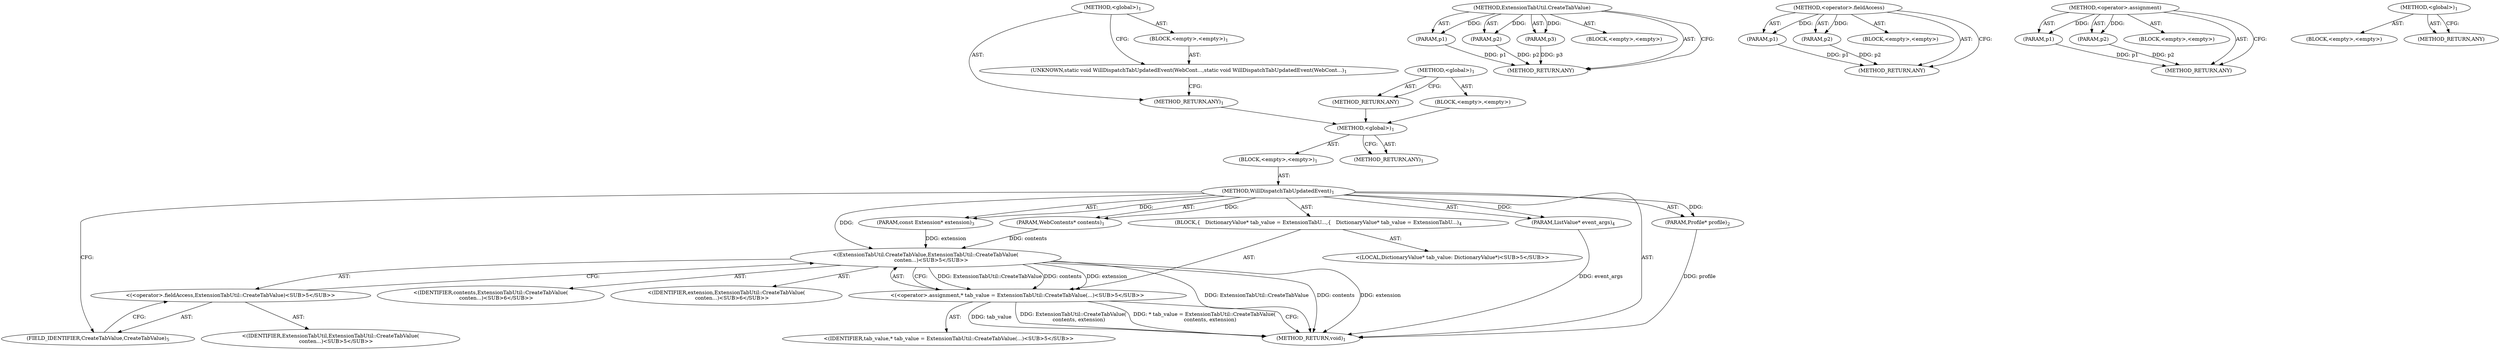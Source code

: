 digraph "&lt;global&gt;" {
vulnerable_6 [label=<(METHOD,&lt;global&gt;)<SUB>1</SUB>>];
vulnerable_7 [label=<(BLOCK,&lt;empty&gt;,&lt;empty&gt;)<SUB>1</SUB>>];
vulnerable_8 [label=<(METHOD,WillDispatchTabUpdatedEvent)<SUB>1</SUB>>];
vulnerable_9 [label=<(PARAM,WebContents* contents)<SUB>1</SUB>>];
vulnerable_10 [label=<(PARAM,Profile* profile)<SUB>2</SUB>>];
vulnerable_11 [label=<(PARAM,const Extension* extension)<SUB>3</SUB>>];
vulnerable_12 [label=<(PARAM,ListValue* event_args)<SUB>4</SUB>>];
vulnerable_13 [label=<(BLOCK,{
   DictionaryValue* tab_value = ExtensionTabU...,{
   DictionaryValue* tab_value = ExtensionTabU...)<SUB>4</SUB>>];
vulnerable_14 [label="<(LOCAL,DictionaryValue* tab_value: DictionaryValue*)<SUB>5</SUB>>"];
vulnerable_15 [label="<(&lt;operator&gt;.assignment,* tab_value = ExtensionTabUtil::CreateTabValue(...)<SUB>5</SUB>>"];
vulnerable_16 [label="<(IDENTIFIER,tab_value,* tab_value = ExtensionTabUtil::CreateTabValue(...)<SUB>5</SUB>>"];
vulnerable_17 [label="<(ExtensionTabUtil.CreateTabValue,ExtensionTabUtil::CreateTabValue(
       conten...)<SUB>5</SUB>>"];
vulnerable_18 [label="<(&lt;operator&gt;.fieldAccess,ExtensionTabUtil::CreateTabValue)<SUB>5</SUB>>"];
vulnerable_19 [label="<(IDENTIFIER,ExtensionTabUtil,ExtensionTabUtil::CreateTabValue(
       conten...)<SUB>5</SUB>>"];
vulnerable_20 [label=<(FIELD_IDENTIFIER,CreateTabValue,CreateTabValue)<SUB>5</SUB>>];
vulnerable_21 [label="<(IDENTIFIER,contents,ExtensionTabUtil::CreateTabValue(
       conten...)<SUB>6</SUB>>"];
vulnerable_22 [label="<(IDENTIFIER,extension,ExtensionTabUtil::CreateTabValue(
       conten...)<SUB>6</SUB>>"];
vulnerable_23 [label=<(METHOD_RETURN,void)<SUB>1</SUB>>];
vulnerable_25 [label=<(METHOD_RETURN,ANY)<SUB>1</SUB>>];
vulnerable_53 [label=<(METHOD,ExtensionTabUtil.CreateTabValue)>];
vulnerable_54 [label=<(PARAM,p1)>];
vulnerable_55 [label=<(PARAM,p2)>];
vulnerable_56 [label=<(PARAM,p3)>];
vulnerable_57 [label=<(BLOCK,&lt;empty&gt;,&lt;empty&gt;)>];
vulnerable_58 [label=<(METHOD_RETURN,ANY)>];
vulnerable_59 [label=<(METHOD,&lt;operator&gt;.fieldAccess)>];
vulnerable_60 [label=<(PARAM,p1)>];
vulnerable_61 [label=<(PARAM,p2)>];
vulnerable_62 [label=<(BLOCK,&lt;empty&gt;,&lt;empty&gt;)>];
vulnerable_63 [label=<(METHOD_RETURN,ANY)>];
vulnerable_48 [label=<(METHOD,&lt;operator&gt;.assignment)>];
vulnerable_49 [label=<(PARAM,p1)>];
vulnerable_50 [label=<(PARAM,p2)>];
vulnerable_51 [label=<(BLOCK,&lt;empty&gt;,&lt;empty&gt;)>];
vulnerable_52 [label=<(METHOD_RETURN,ANY)>];
vulnerable_42 [label=<(METHOD,&lt;global&gt;)<SUB>1</SUB>>];
vulnerable_43 [label=<(BLOCK,&lt;empty&gt;,&lt;empty&gt;)>];
vulnerable_44 [label=<(METHOD_RETURN,ANY)>];
fixed_6 [label=<(METHOD,&lt;global&gt;)<SUB>1</SUB>>];
fixed_7 [label=<(BLOCK,&lt;empty&gt;,&lt;empty&gt;)<SUB>1</SUB>>];
fixed_8 [label=<(UNKNOWN,static void WillDispatchTabUpdatedEvent(WebCont...,static void WillDispatchTabUpdatedEvent(WebCont...)<SUB>1</SUB>>];
fixed_9 [label=<(METHOD_RETURN,ANY)<SUB>1</SUB>>];
fixed_14 [label=<(METHOD,&lt;global&gt;)<SUB>1</SUB>>];
fixed_15 [label=<(BLOCK,&lt;empty&gt;,&lt;empty&gt;)>];
fixed_16 [label=<(METHOD_RETURN,ANY)>];
vulnerable_6 -> vulnerable_7  [key=0, label="AST: "];
vulnerable_6 -> vulnerable_25  [key=0, label="AST: "];
vulnerable_6 -> vulnerable_25  [key=1, label="CFG: "];
vulnerable_7 -> vulnerable_8  [key=0, label="AST: "];
vulnerable_8 -> vulnerable_9  [key=0, label="AST: "];
vulnerable_8 -> vulnerable_9  [key=1, label="DDG: "];
vulnerable_8 -> vulnerable_10  [key=0, label="AST: "];
vulnerable_8 -> vulnerable_10  [key=1, label="DDG: "];
vulnerable_8 -> vulnerable_11  [key=0, label="AST: "];
vulnerable_8 -> vulnerable_11  [key=1, label="DDG: "];
vulnerable_8 -> vulnerable_12  [key=0, label="AST: "];
vulnerable_8 -> vulnerable_12  [key=1, label="DDG: "];
vulnerable_8 -> vulnerable_13  [key=0, label="AST: "];
vulnerable_8 -> vulnerable_23  [key=0, label="AST: "];
vulnerable_8 -> vulnerable_20  [key=0, label="CFG: "];
vulnerable_8 -> vulnerable_17  [key=0, label="DDG: "];
vulnerable_9 -> vulnerable_17  [key=0, label="DDG: contents"];
vulnerable_10 -> vulnerable_23  [key=0, label="DDG: profile"];
vulnerable_11 -> vulnerable_17  [key=0, label="DDG: extension"];
vulnerable_12 -> vulnerable_23  [key=0, label="DDG: event_args"];
vulnerable_13 -> vulnerable_14  [key=0, label="AST: "];
vulnerable_13 -> vulnerable_15  [key=0, label="AST: "];
vulnerable_15 -> vulnerable_16  [key=0, label="AST: "];
vulnerable_15 -> vulnerable_17  [key=0, label="AST: "];
vulnerable_15 -> vulnerable_23  [key=0, label="CFG: "];
vulnerable_15 -> vulnerable_23  [key=1, label="DDG: tab_value"];
vulnerable_15 -> vulnerable_23  [key=2, label="DDG: ExtensionTabUtil::CreateTabValue(
       contents, extension)"];
vulnerable_15 -> vulnerable_23  [key=3, label="DDG: * tab_value = ExtensionTabUtil::CreateTabValue(
       contents, extension)"];
vulnerable_17 -> vulnerable_18  [key=0, label="AST: "];
vulnerable_17 -> vulnerable_21  [key=0, label="AST: "];
vulnerable_17 -> vulnerable_22  [key=0, label="AST: "];
vulnerable_17 -> vulnerable_15  [key=0, label="CFG: "];
vulnerable_17 -> vulnerable_15  [key=1, label="DDG: ExtensionTabUtil::CreateTabValue"];
vulnerable_17 -> vulnerable_15  [key=2, label="DDG: contents"];
vulnerable_17 -> vulnerable_15  [key=3, label="DDG: extension"];
vulnerable_17 -> vulnerable_23  [key=0, label="DDG: ExtensionTabUtil::CreateTabValue"];
vulnerable_17 -> vulnerable_23  [key=1, label="DDG: contents"];
vulnerable_17 -> vulnerable_23  [key=2, label="DDG: extension"];
vulnerable_18 -> vulnerable_19  [key=0, label="AST: "];
vulnerable_18 -> vulnerable_20  [key=0, label="AST: "];
vulnerable_18 -> vulnerable_17  [key=0, label="CFG: "];
vulnerable_20 -> vulnerable_18  [key=0, label="CFG: "];
vulnerable_53 -> vulnerable_54  [key=0, label="AST: "];
vulnerable_53 -> vulnerable_54  [key=1, label="DDG: "];
vulnerable_53 -> vulnerable_57  [key=0, label="AST: "];
vulnerable_53 -> vulnerable_55  [key=0, label="AST: "];
vulnerable_53 -> vulnerable_55  [key=1, label="DDG: "];
vulnerable_53 -> vulnerable_58  [key=0, label="AST: "];
vulnerable_53 -> vulnerable_58  [key=1, label="CFG: "];
vulnerable_53 -> vulnerable_56  [key=0, label="AST: "];
vulnerable_53 -> vulnerable_56  [key=1, label="DDG: "];
vulnerable_54 -> vulnerable_58  [key=0, label="DDG: p1"];
vulnerable_55 -> vulnerable_58  [key=0, label="DDG: p2"];
vulnerable_56 -> vulnerable_58  [key=0, label="DDG: p3"];
vulnerable_59 -> vulnerable_60  [key=0, label="AST: "];
vulnerable_59 -> vulnerable_60  [key=1, label="DDG: "];
vulnerable_59 -> vulnerable_62  [key=0, label="AST: "];
vulnerable_59 -> vulnerable_61  [key=0, label="AST: "];
vulnerable_59 -> vulnerable_61  [key=1, label="DDG: "];
vulnerable_59 -> vulnerable_63  [key=0, label="AST: "];
vulnerable_59 -> vulnerable_63  [key=1, label="CFG: "];
vulnerable_60 -> vulnerable_63  [key=0, label="DDG: p1"];
vulnerable_61 -> vulnerable_63  [key=0, label="DDG: p2"];
vulnerable_48 -> vulnerable_49  [key=0, label="AST: "];
vulnerable_48 -> vulnerable_49  [key=1, label="DDG: "];
vulnerable_48 -> vulnerable_51  [key=0, label="AST: "];
vulnerable_48 -> vulnerable_50  [key=0, label="AST: "];
vulnerable_48 -> vulnerable_50  [key=1, label="DDG: "];
vulnerable_48 -> vulnerable_52  [key=0, label="AST: "];
vulnerable_48 -> vulnerable_52  [key=1, label="CFG: "];
vulnerable_49 -> vulnerable_52  [key=0, label="DDG: p1"];
vulnerable_50 -> vulnerable_52  [key=0, label="DDG: p2"];
vulnerable_42 -> vulnerable_43  [key=0, label="AST: "];
vulnerable_42 -> vulnerable_44  [key=0, label="AST: "];
vulnerable_42 -> vulnerable_44  [key=1, label="CFG: "];
fixed_6 -> fixed_7  [key=0, label="AST: "];
fixed_6 -> fixed_9  [key=0, label="AST: "];
fixed_6 -> fixed_8  [key=0, label="CFG: "];
fixed_7 -> fixed_8  [key=0, label="AST: "];
fixed_8 -> fixed_9  [key=0, label="CFG: "];
fixed_9 -> vulnerable_6  [key=0];
fixed_14 -> fixed_15  [key=0, label="AST: "];
fixed_14 -> fixed_16  [key=0, label="AST: "];
fixed_14 -> fixed_16  [key=1, label="CFG: "];
fixed_15 -> vulnerable_6  [key=0];
fixed_16 -> vulnerable_6  [key=0];
}
